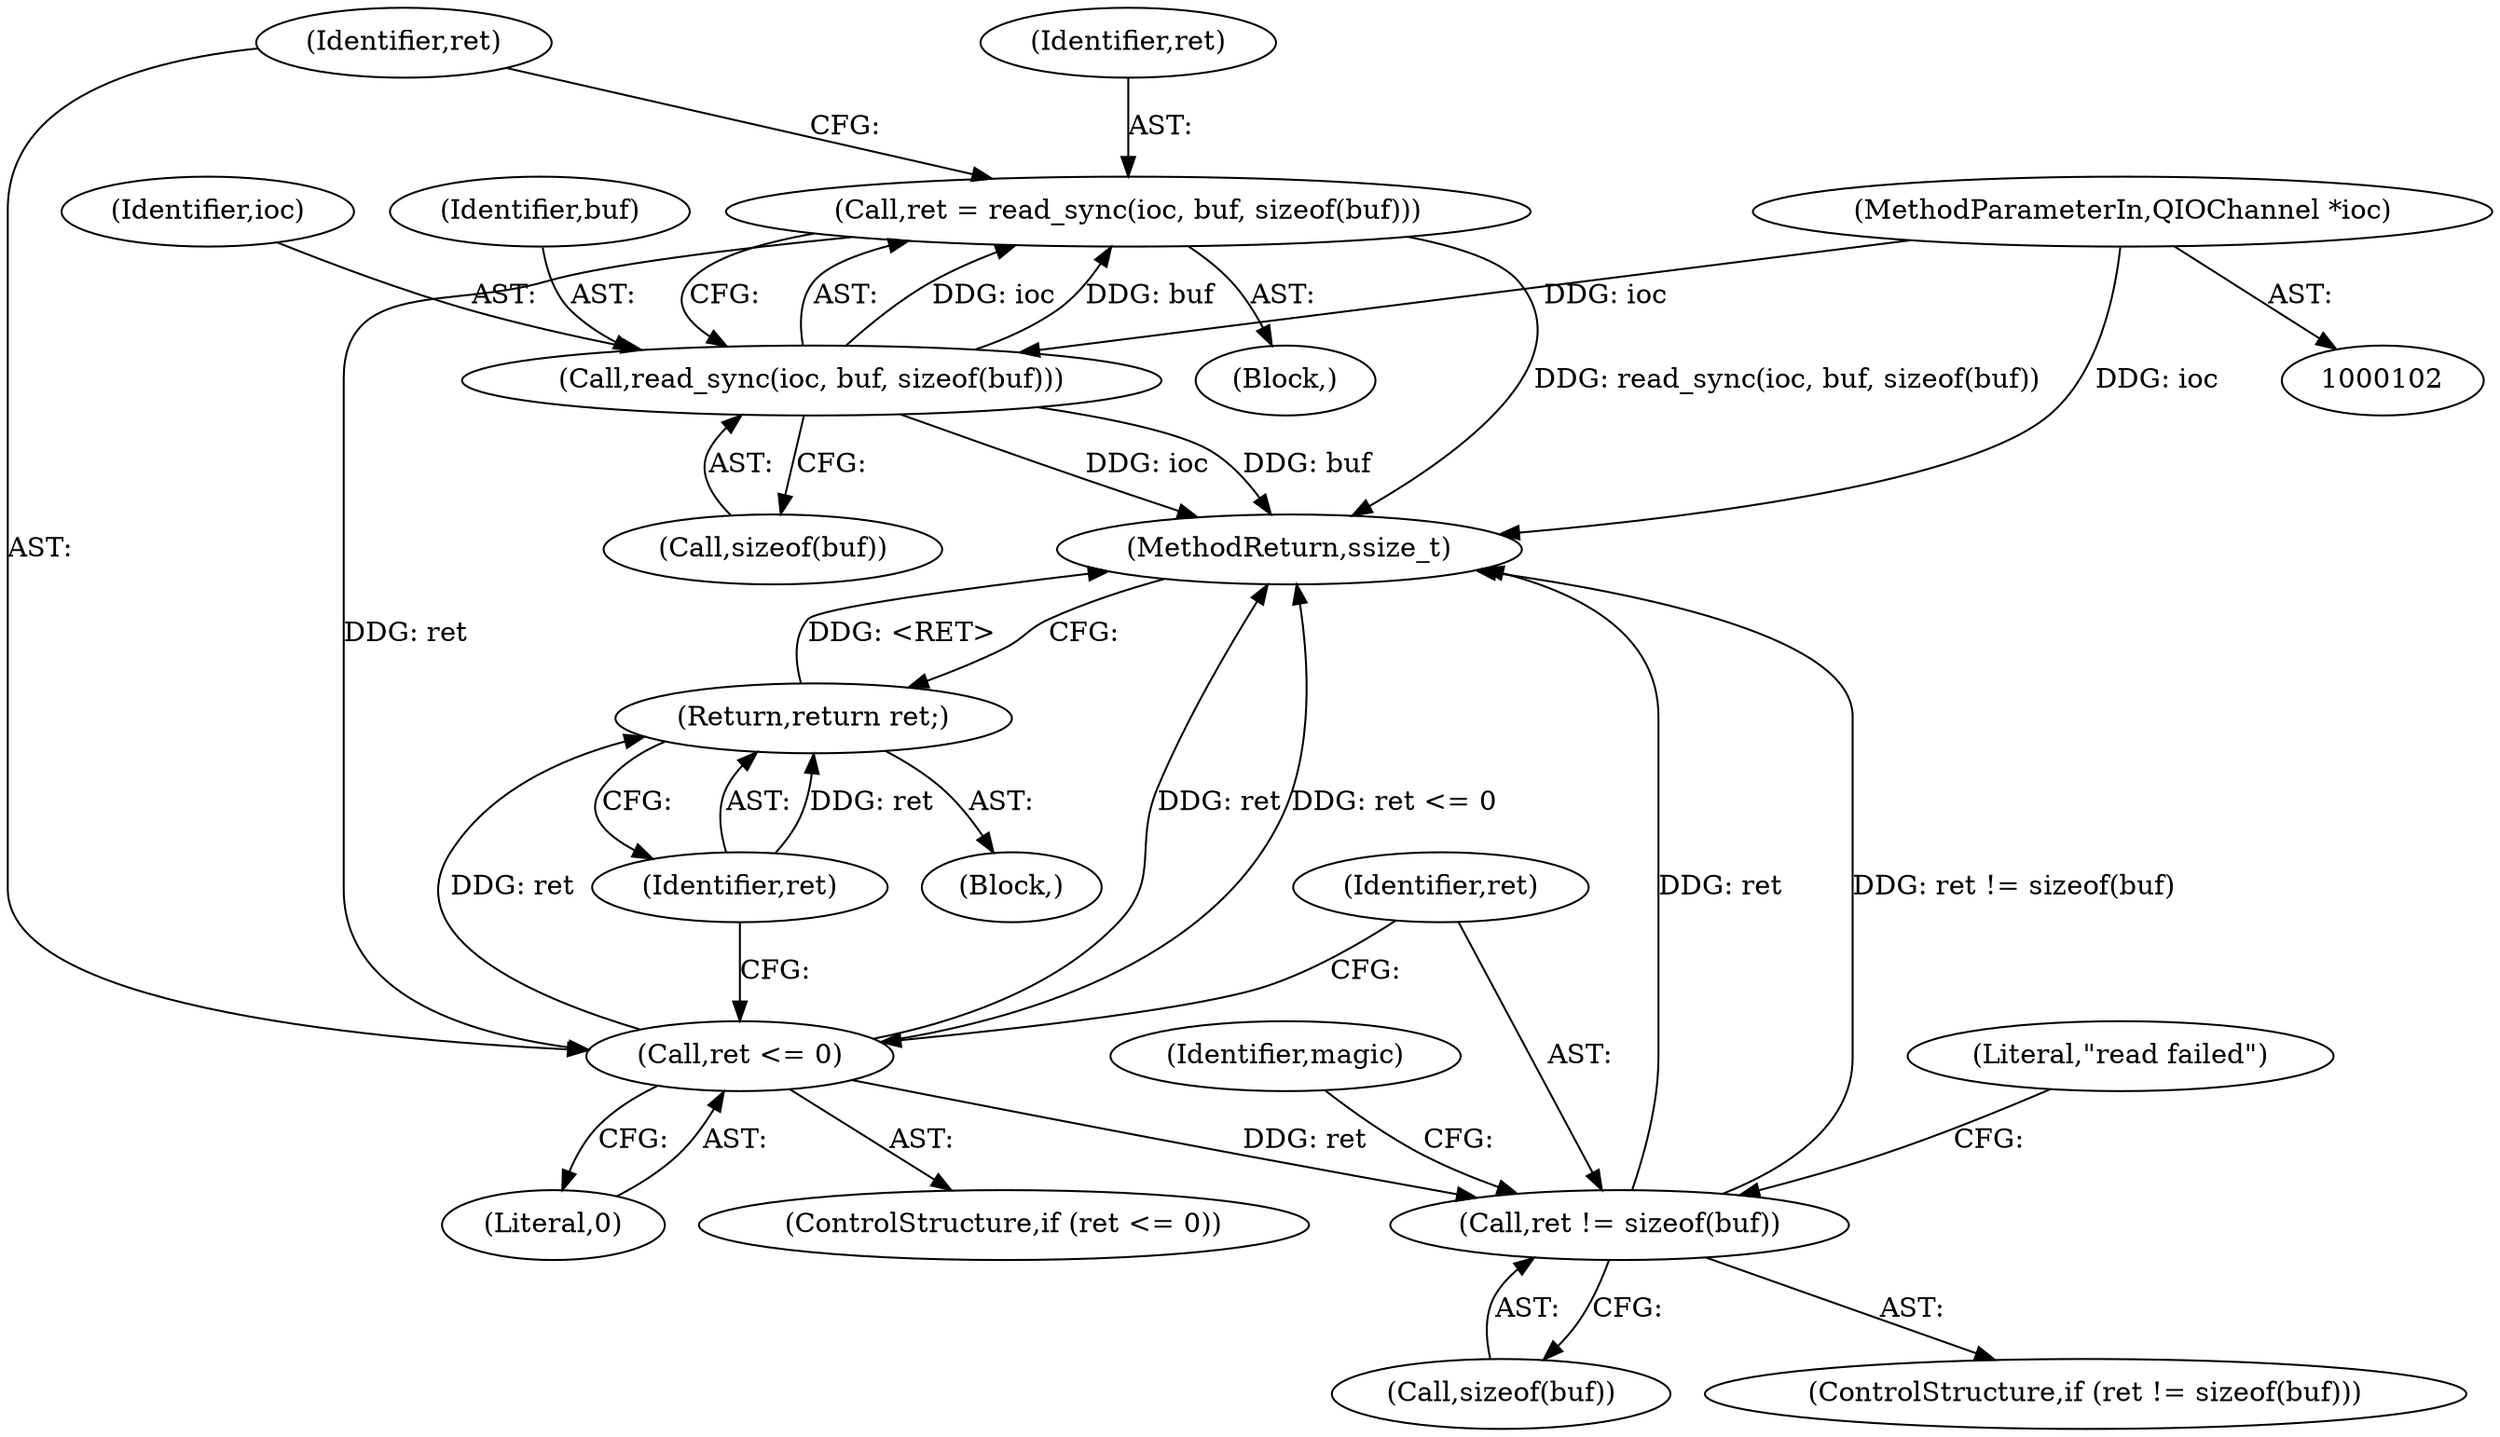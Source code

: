 digraph "0_qemu_ff82911cd3f69f028f2537825c9720ff78bc3f19_0@API" {
"1000109" [label="(Call,ret = read_sync(ioc, buf, sizeof(buf)))"];
"1000111" [label="(Call,read_sync(ioc, buf, sizeof(buf)))"];
"1000103" [label="(MethodParameterIn,QIOChannel *ioc)"];
"1000117" [label="(Call,ret <= 0)"];
"1000121" [label="(Return,return ret;)"];
"1000124" [label="(Call,ret != sizeof(buf))"];
"1000116" [label="(ControlStructure,if (ret <= 0))"];
"1000105" [label="(Block,)"];
"1000114" [label="(Call,sizeof(buf))"];
"1000112" [label="(Identifier,ioc)"];
"1000126" [label="(Call,sizeof(buf))"];
"1000124" [label="(Call,ret != sizeof(buf))"];
"1000118" [label="(Identifier,ret)"];
"1000110" [label="(Identifier,ret)"];
"1000119" [label="(Literal,0)"];
"1000125" [label="(Identifier,ret)"];
"1000130" [label="(Literal,\"read failed\")"];
"1000135" [label="(Identifier,magic)"];
"1000117" [label="(Call,ret <= 0)"];
"1000122" [label="(Identifier,ret)"];
"1000123" [label="(ControlStructure,if (ret != sizeof(buf)))"];
"1000109" [label="(Call,ret = read_sync(ioc, buf, sizeof(buf)))"];
"1000196" [label="(MethodReturn,ssize_t)"];
"1000103" [label="(MethodParameterIn,QIOChannel *ioc)"];
"1000111" [label="(Call,read_sync(ioc, buf, sizeof(buf)))"];
"1000121" [label="(Return,return ret;)"];
"1000113" [label="(Identifier,buf)"];
"1000120" [label="(Block,)"];
"1000109" -> "1000105"  [label="AST: "];
"1000109" -> "1000111"  [label="CFG: "];
"1000110" -> "1000109"  [label="AST: "];
"1000111" -> "1000109"  [label="AST: "];
"1000118" -> "1000109"  [label="CFG: "];
"1000109" -> "1000196"  [label="DDG: read_sync(ioc, buf, sizeof(buf))"];
"1000111" -> "1000109"  [label="DDG: ioc"];
"1000111" -> "1000109"  [label="DDG: buf"];
"1000109" -> "1000117"  [label="DDG: ret"];
"1000111" -> "1000114"  [label="CFG: "];
"1000112" -> "1000111"  [label="AST: "];
"1000113" -> "1000111"  [label="AST: "];
"1000114" -> "1000111"  [label="AST: "];
"1000111" -> "1000196"  [label="DDG: ioc"];
"1000111" -> "1000196"  [label="DDG: buf"];
"1000103" -> "1000111"  [label="DDG: ioc"];
"1000103" -> "1000102"  [label="AST: "];
"1000103" -> "1000196"  [label="DDG: ioc"];
"1000117" -> "1000116"  [label="AST: "];
"1000117" -> "1000119"  [label="CFG: "];
"1000118" -> "1000117"  [label="AST: "];
"1000119" -> "1000117"  [label="AST: "];
"1000122" -> "1000117"  [label="CFG: "];
"1000125" -> "1000117"  [label="CFG: "];
"1000117" -> "1000196"  [label="DDG: ret"];
"1000117" -> "1000196"  [label="DDG: ret <= 0"];
"1000117" -> "1000121"  [label="DDG: ret"];
"1000117" -> "1000124"  [label="DDG: ret"];
"1000121" -> "1000120"  [label="AST: "];
"1000121" -> "1000122"  [label="CFG: "];
"1000122" -> "1000121"  [label="AST: "];
"1000196" -> "1000121"  [label="CFG: "];
"1000121" -> "1000196"  [label="DDG: <RET>"];
"1000122" -> "1000121"  [label="DDG: ret"];
"1000124" -> "1000123"  [label="AST: "];
"1000124" -> "1000126"  [label="CFG: "];
"1000125" -> "1000124"  [label="AST: "];
"1000126" -> "1000124"  [label="AST: "];
"1000130" -> "1000124"  [label="CFG: "];
"1000135" -> "1000124"  [label="CFG: "];
"1000124" -> "1000196"  [label="DDG: ret"];
"1000124" -> "1000196"  [label="DDG: ret != sizeof(buf)"];
}
